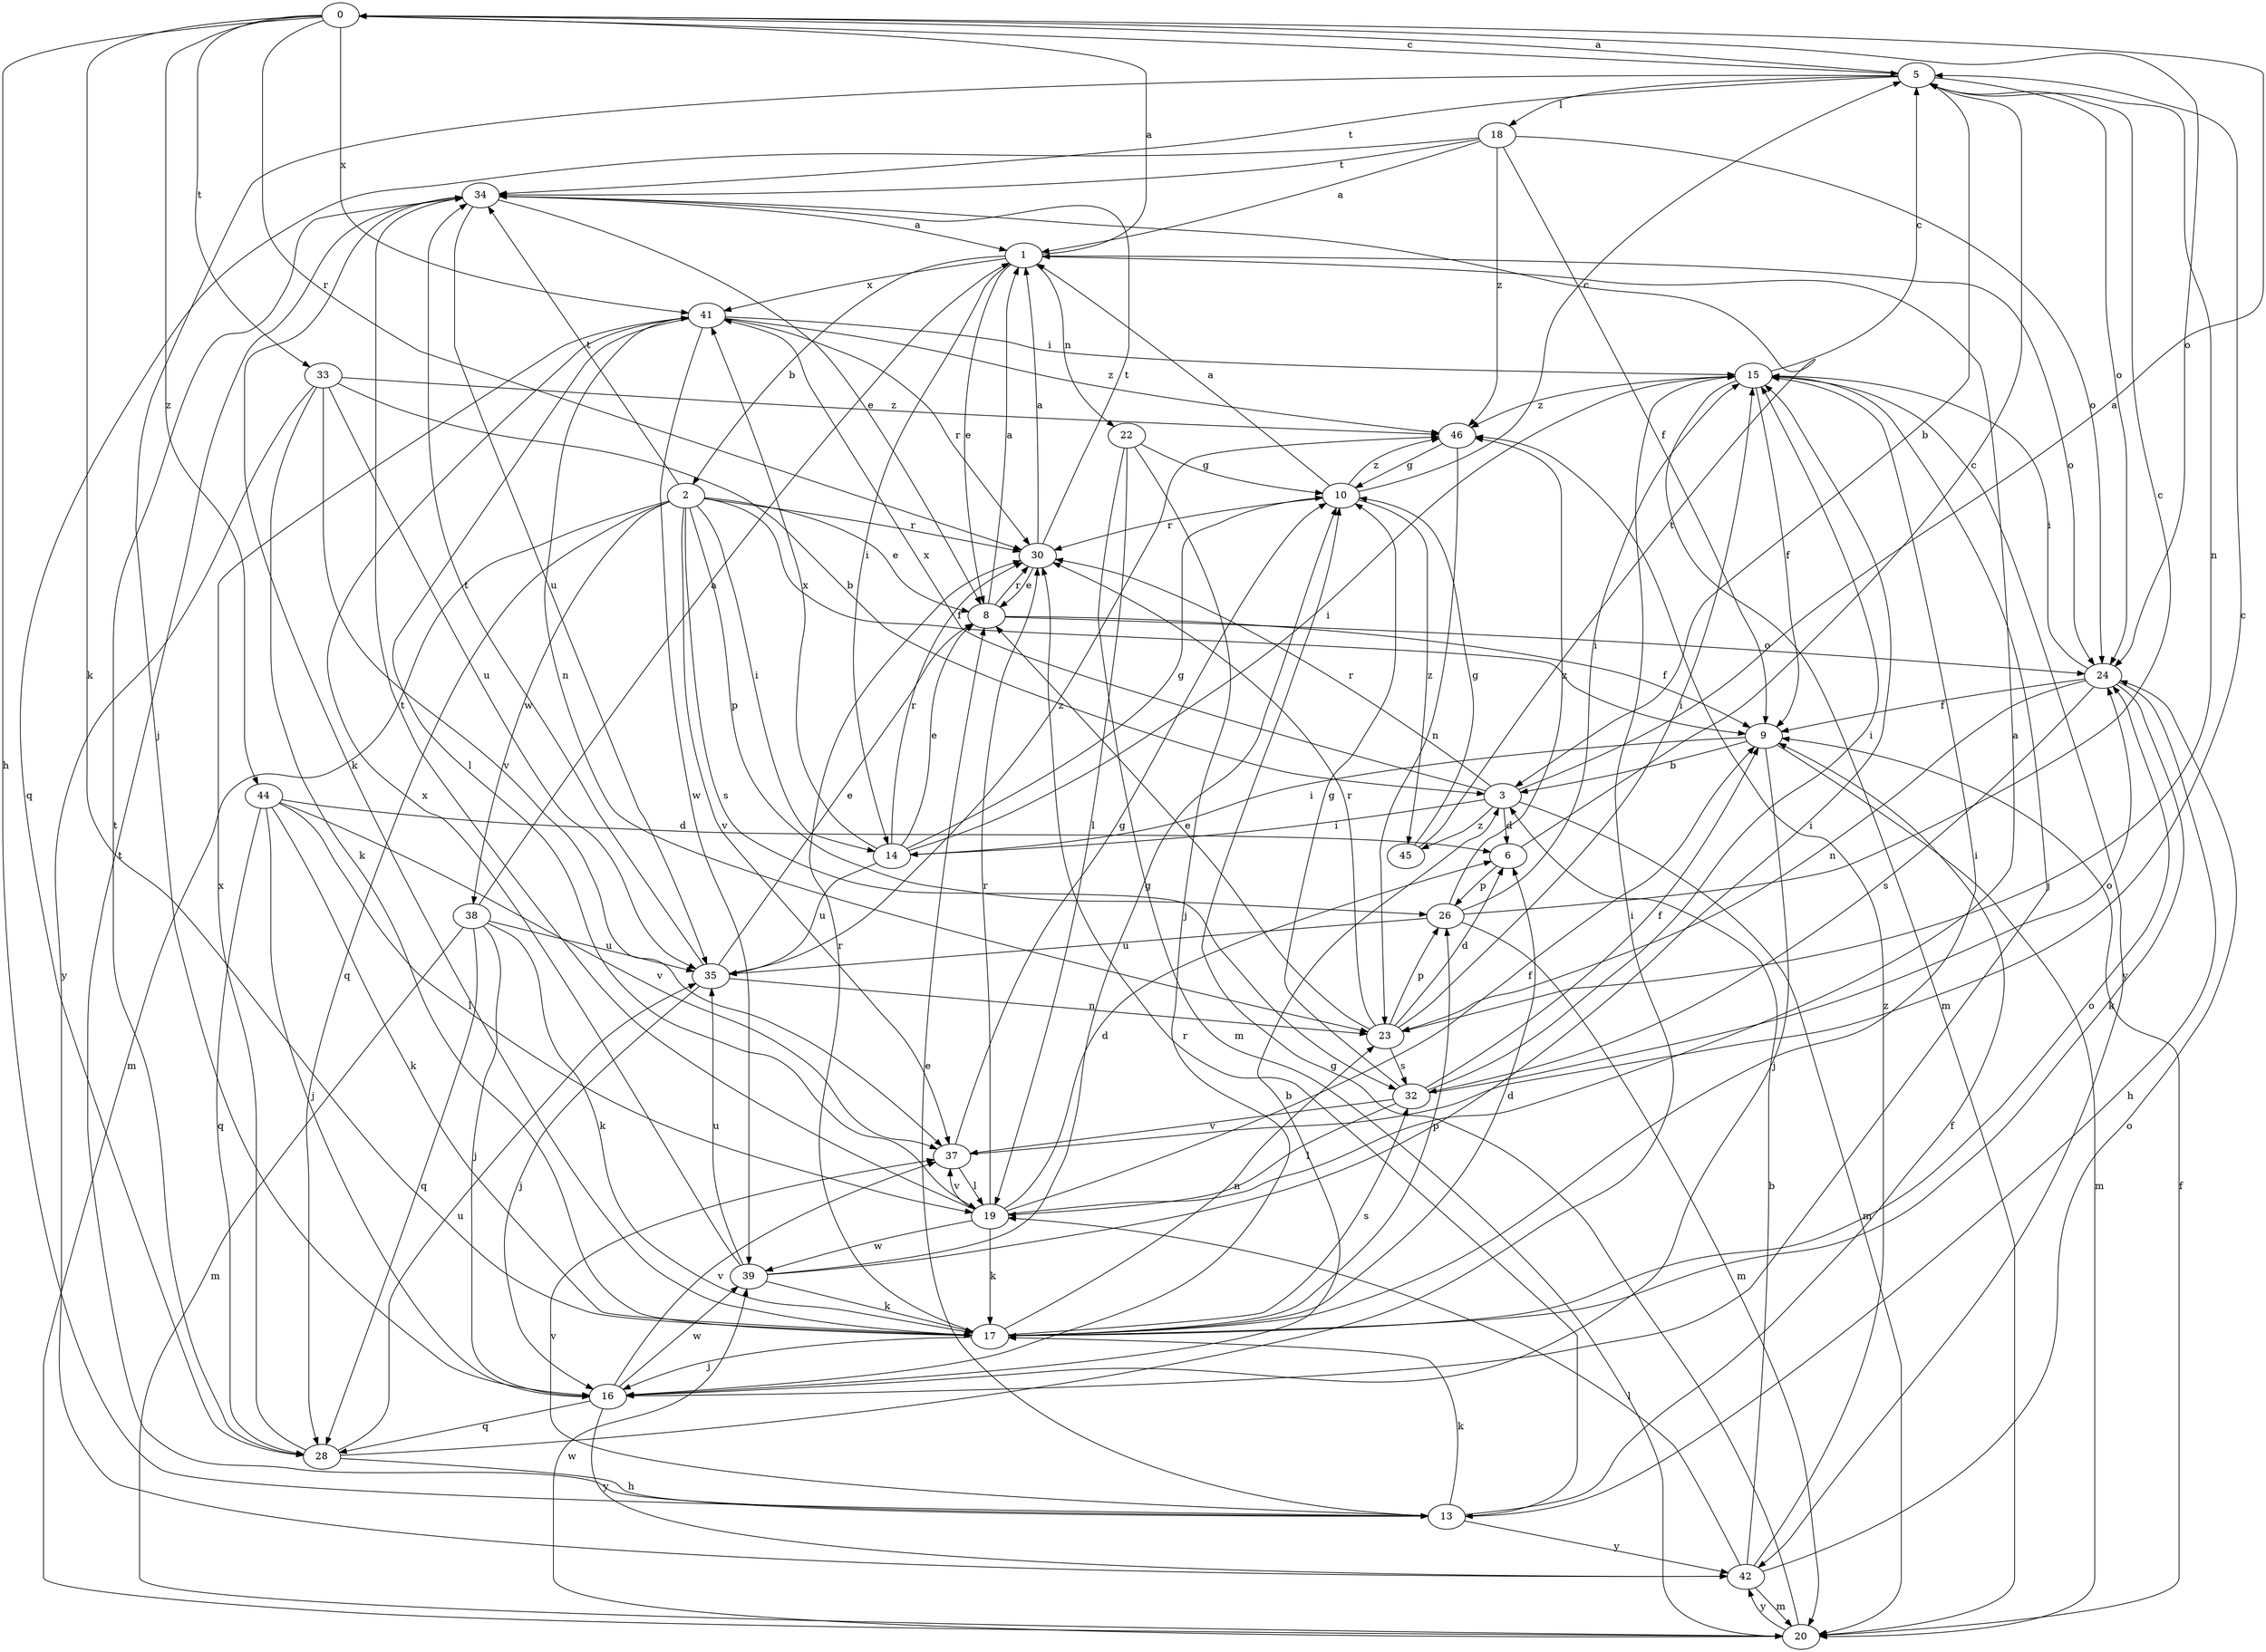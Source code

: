 strict digraph  {
0;
1;
2;
3;
5;
6;
8;
9;
10;
13;
14;
15;
16;
17;
18;
19;
20;
22;
23;
24;
26;
28;
30;
32;
33;
34;
35;
37;
38;
39;
41;
42;
44;
45;
46;
0 -> 5  [label=c];
0 -> 13  [label=h];
0 -> 17  [label=k];
0 -> 24  [label=o];
0 -> 30  [label=r];
0 -> 33  [label=t];
0 -> 41  [label=x];
0 -> 44  [label=z];
1 -> 0  [label=a];
1 -> 2  [label=b];
1 -> 8  [label=e];
1 -> 14  [label=i];
1 -> 22  [label=n];
1 -> 24  [label=o];
1 -> 41  [label=x];
2 -> 8  [label=e];
2 -> 9  [label=f];
2 -> 14  [label=i];
2 -> 20  [label=m];
2 -> 26  [label=p];
2 -> 28  [label=q];
2 -> 30  [label=r];
2 -> 32  [label=s];
2 -> 34  [label=t];
2 -> 37  [label=v];
2 -> 38  [label=w];
3 -> 0  [label=a];
3 -> 6  [label=d];
3 -> 14  [label=i];
3 -> 20  [label=m];
3 -> 30  [label=r];
3 -> 41  [label=x];
3 -> 45  [label=z];
5 -> 0  [label=a];
5 -> 3  [label=b];
5 -> 16  [label=j];
5 -> 18  [label=l];
5 -> 23  [label=n];
5 -> 24  [label=o];
5 -> 34  [label=t];
6 -> 5  [label=c];
6 -> 26  [label=p];
8 -> 1  [label=a];
8 -> 9  [label=f];
8 -> 24  [label=o];
8 -> 30  [label=r];
9 -> 3  [label=b];
9 -> 14  [label=i];
9 -> 16  [label=j];
9 -> 20  [label=m];
10 -> 1  [label=a];
10 -> 5  [label=c];
10 -> 30  [label=r];
10 -> 45  [label=z];
10 -> 46  [label=z];
13 -> 8  [label=e];
13 -> 9  [label=f];
13 -> 17  [label=k];
13 -> 30  [label=r];
13 -> 34  [label=t];
13 -> 37  [label=v];
13 -> 42  [label=y];
14 -> 8  [label=e];
14 -> 10  [label=g];
14 -> 15  [label=i];
14 -> 30  [label=r];
14 -> 35  [label=u];
14 -> 41  [label=x];
15 -> 5  [label=c];
15 -> 9  [label=f];
15 -> 16  [label=j];
15 -> 20  [label=m];
15 -> 42  [label=y];
15 -> 46  [label=z];
16 -> 3  [label=b];
16 -> 28  [label=q];
16 -> 37  [label=v];
16 -> 39  [label=w];
16 -> 42  [label=y];
17 -> 6  [label=d];
17 -> 15  [label=i];
17 -> 16  [label=j];
17 -> 23  [label=n];
17 -> 24  [label=o];
17 -> 26  [label=p];
17 -> 30  [label=r];
17 -> 32  [label=s];
18 -> 1  [label=a];
18 -> 9  [label=f];
18 -> 24  [label=o];
18 -> 28  [label=q];
18 -> 34  [label=t];
18 -> 46  [label=z];
19 -> 1  [label=a];
19 -> 6  [label=d];
19 -> 9  [label=f];
19 -> 17  [label=k];
19 -> 30  [label=r];
19 -> 34  [label=t];
19 -> 37  [label=v];
19 -> 39  [label=w];
20 -> 9  [label=f];
20 -> 10  [label=g];
20 -> 39  [label=w];
20 -> 42  [label=y];
22 -> 10  [label=g];
22 -> 16  [label=j];
22 -> 19  [label=l];
22 -> 20  [label=m];
23 -> 6  [label=d];
23 -> 8  [label=e];
23 -> 15  [label=i];
23 -> 26  [label=p];
23 -> 30  [label=r];
23 -> 32  [label=s];
24 -> 9  [label=f];
24 -> 13  [label=h];
24 -> 15  [label=i];
24 -> 17  [label=k];
24 -> 23  [label=n];
24 -> 32  [label=s];
26 -> 5  [label=c];
26 -> 15  [label=i];
26 -> 20  [label=m];
26 -> 35  [label=u];
26 -> 46  [label=z];
28 -> 13  [label=h];
28 -> 15  [label=i];
28 -> 34  [label=t];
28 -> 35  [label=u];
28 -> 41  [label=x];
30 -> 1  [label=a];
30 -> 8  [label=e];
30 -> 34  [label=t];
32 -> 9  [label=f];
32 -> 10  [label=g];
32 -> 15  [label=i];
32 -> 19  [label=l];
32 -> 24  [label=o];
32 -> 37  [label=v];
33 -> 3  [label=b];
33 -> 17  [label=k];
33 -> 35  [label=u];
33 -> 37  [label=v];
33 -> 42  [label=y];
33 -> 46  [label=z];
34 -> 1  [label=a];
34 -> 8  [label=e];
34 -> 17  [label=k];
34 -> 35  [label=u];
35 -> 8  [label=e];
35 -> 16  [label=j];
35 -> 23  [label=n];
35 -> 34  [label=t];
35 -> 46  [label=z];
37 -> 5  [label=c];
37 -> 10  [label=g];
37 -> 19  [label=l];
38 -> 1  [label=a];
38 -> 16  [label=j];
38 -> 17  [label=k];
38 -> 20  [label=m];
38 -> 28  [label=q];
38 -> 35  [label=u];
39 -> 10  [label=g];
39 -> 15  [label=i];
39 -> 17  [label=k];
39 -> 35  [label=u];
39 -> 41  [label=x];
41 -> 15  [label=i];
41 -> 19  [label=l];
41 -> 23  [label=n];
41 -> 30  [label=r];
41 -> 39  [label=w];
41 -> 46  [label=z];
42 -> 3  [label=b];
42 -> 19  [label=l];
42 -> 20  [label=m];
42 -> 24  [label=o];
42 -> 46  [label=z];
44 -> 6  [label=d];
44 -> 16  [label=j];
44 -> 17  [label=k];
44 -> 19  [label=l];
44 -> 28  [label=q];
44 -> 37  [label=v];
45 -> 10  [label=g];
45 -> 34  [label=t];
46 -> 10  [label=g];
46 -> 23  [label=n];
}

